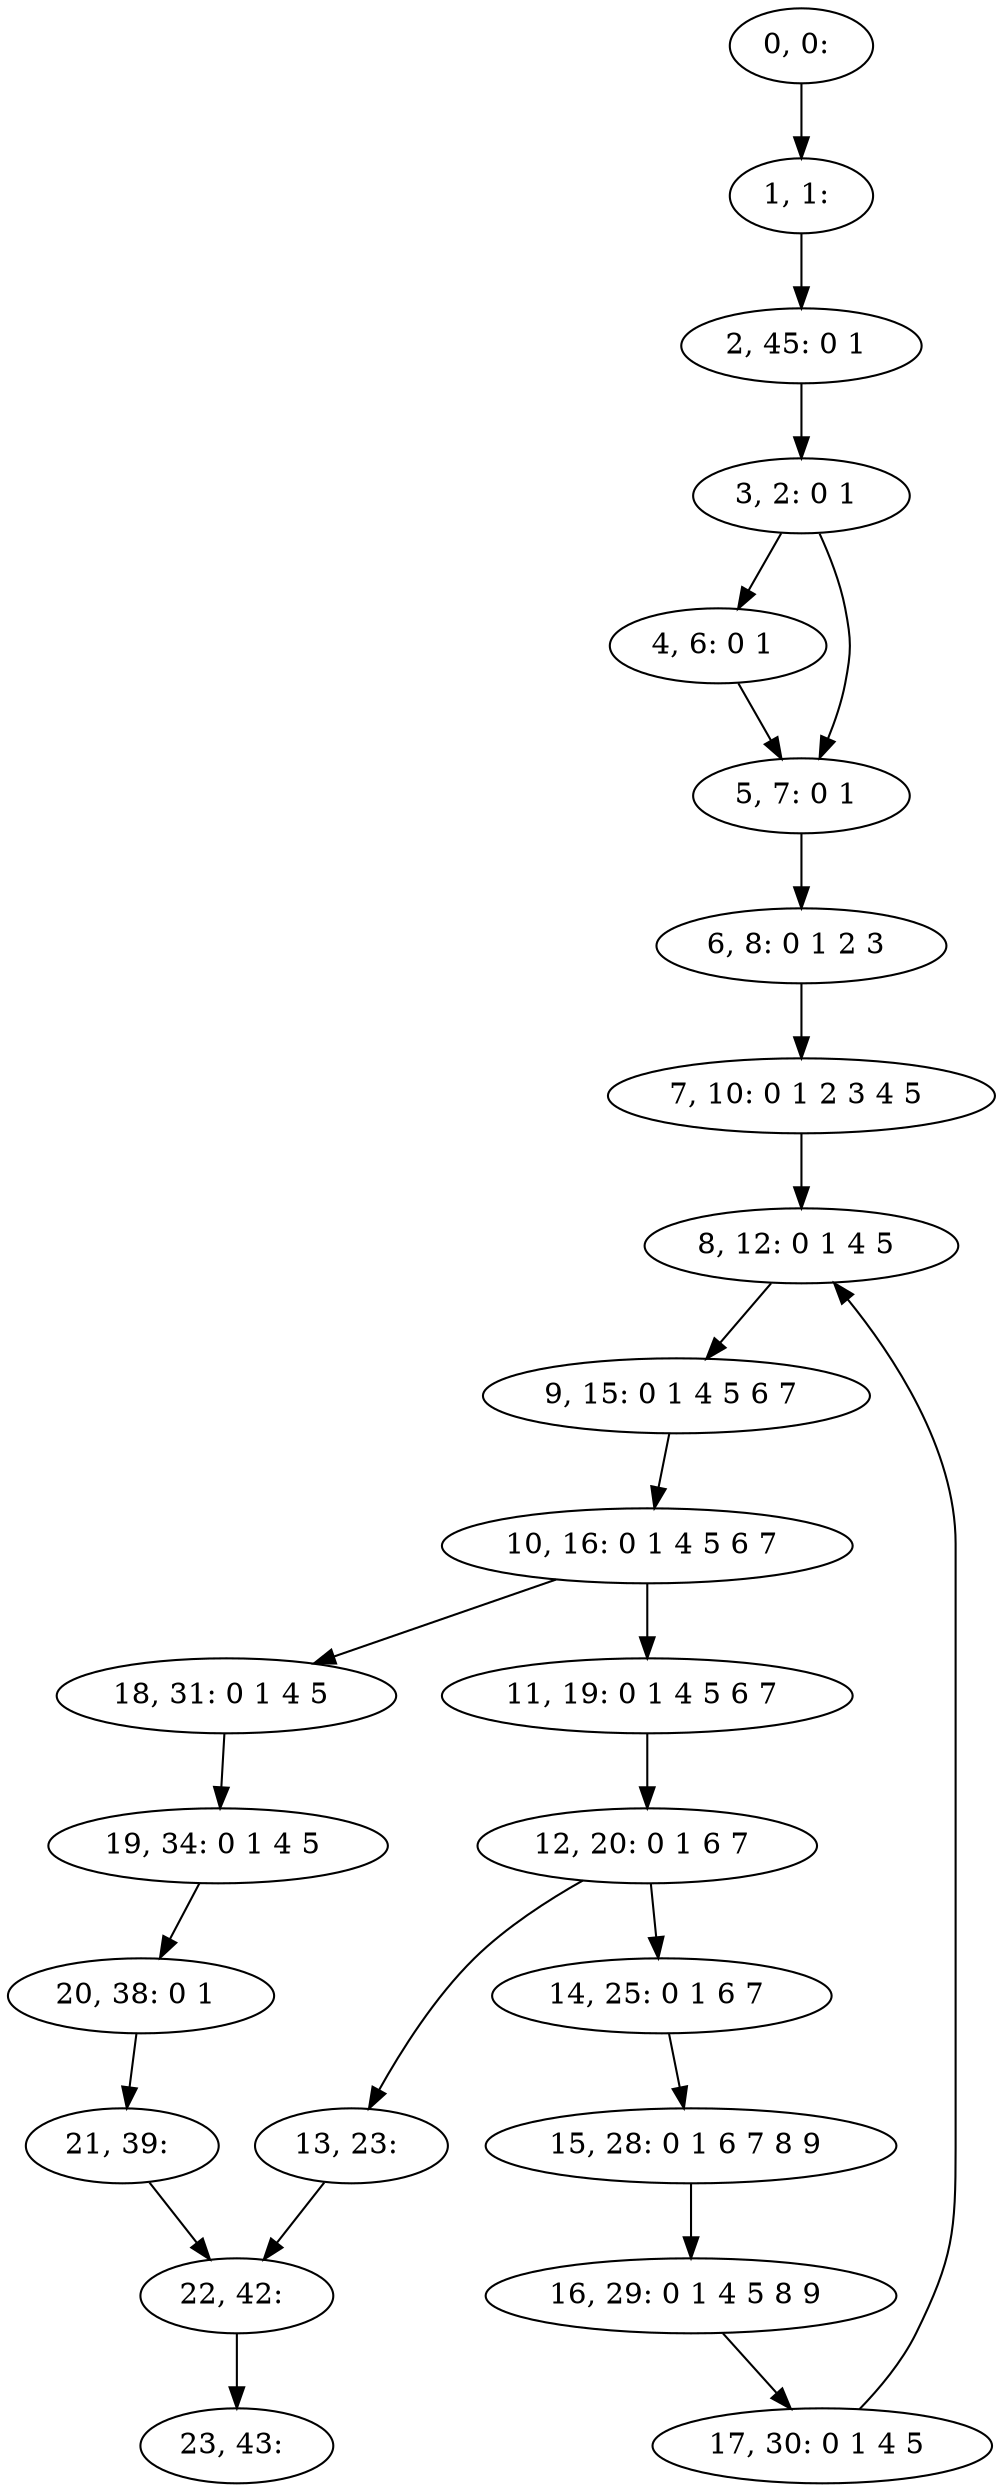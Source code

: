 digraph G {
0[label="0, 0: "];
1[label="1, 1: "];
2[label="2, 45: 0 1 "];
3[label="3, 2: 0 1 "];
4[label="4, 6: 0 1 "];
5[label="5, 7: 0 1 "];
6[label="6, 8: 0 1 2 3 "];
7[label="7, 10: 0 1 2 3 4 5 "];
8[label="8, 12: 0 1 4 5 "];
9[label="9, 15: 0 1 4 5 6 7 "];
10[label="10, 16: 0 1 4 5 6 7 "];
11[label="11, 19: 0 1 4 5 6 7 "];
12[label="12, 20: 0 1 6 7 "];
13[label="13, 23: "];
14[label="14, 25: 0 1 6 7 "];
15[label="15, 28: 0 1 6 7 8 9 "];
16[label="16, 29: 0 1 4 5 8 9 "];
17[label="17, 30: 0 1 4 5 "];
18[label="18, 31: 0 1 4 5 "];
19[label="19, 34: 0 1 4 5 "];
20[label="20, 38: 0 1 "];
21[label="21, 39: "];
22[label="22, 42: "];
23[label="23, 43: "];
0->1 ;
1->2 ;
2->3 ;
3->4 ;
3->5 ;
4->5 ;
5->6 ;
6->7 ;
7->8 ;
8->9 ;
9->10 ;
10->11 ;
10->18 ;
11->12 ;
12->13 ;
12->14 ;
13->22 ;
14->15 ;
15->16 ;
16->17 ;
17->8 ;
18->19 ;
19->20 ;
20->21 ;
21->22 ;
22->23 ;
}
